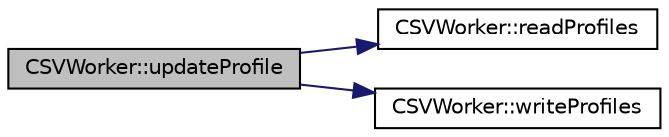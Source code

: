 digraph "CSVWorker::updateProfile"
{
 // INTERACTIVE_SVG=YES
 // LATEX_PDF_SIZE
  edge [fontname="Helvetica",fontsize="10",labelfontname="Helvetica",labelfontsize="10"];
  node [fontname="Helvetica",fontsize="10",shape=record];
  rankdir="LR";
  Node1 [label="CSVWorker::updateProfile",height=0.2,width=0.4,color="black", fillcolor="grey75", style="filled", fontcolor="black",tooltip=" "];
  Node1 -> Node2 [color="midnightblue",fontsize="10",style="solid",fontname="Helvetica"];
  Node2 [label="CSVWorker::readProfiles",height=0.2,width=0.4,color="black", fillcolor="white", style="filled",URL="$class_c_s_v_worker.html#a29ab2f722ff460150a940e9a2df0f68c",tooltip=" "];
  Node1 -> Node3 [color="midnightblue",fontsize="10",style="solid",fontname="Helvetica"];
  Node3 [label="CSVWorker::writeProfiles",height=0.2,width=0.4,color="black", fillcolor="white", style="filled",URL="$class_c_s_v_worker.html#a8038915113e4cca065f4e825119ec9de",tooltip=" "];
}

